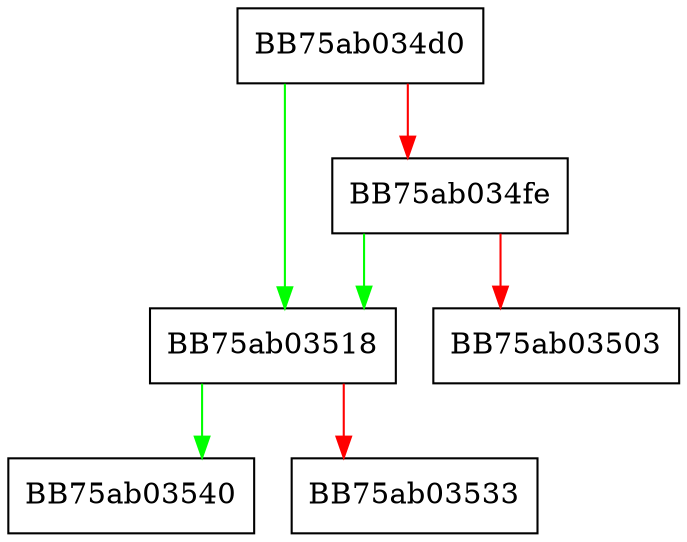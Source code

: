 digraph luaB_setmetatable {
  node [shape="box"];
  graph [splines=ortho];
  BB75ab034d0 -> BB75ab03518 [color="green"];
  BB75ab034d0 -> BB75ab034fe [color="red"];
  BB75ab034fe -> BB75ab03518 [color="green"];
  BB75ab034fe -> BB75ab03503 [color="red"];
  BB75ab03518 -> BB75ab03540 [color="green"];
  BB75ab03518 -> BB75ab03533 [color="red"];
}